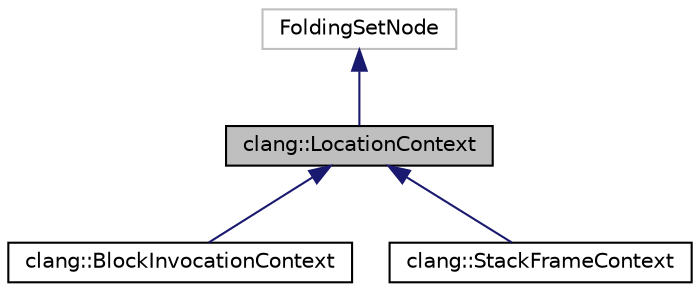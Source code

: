 digraph "clang::LocationContext"
{
 // LATEX_PDF_SIZE
  bgcolor="transparent";
  edge [fontname="Helvetica",fontsize="10",labelfontname="Helvetica",labelfontsize="10"];
  node [fontname="Helvetica",fontsize="10",shape=record];
  Node1 [label="clang::LocationContext",height=0.2,width=0.4,color="black", fillcolor="grey75", style="filled", fontcolor="black",tooltip="It wraps the AnalysisDeclContext to represent both the call stack with the help of StackFrameContext ..."];
  Node2 -> Node1 [dir="back",color="midnightblue",fontsize="10",style="solid",fontname="Helvetica"];
  Node2 [label="FoldingSetNode",height=0.2,width=0.4,color="grey75",tooltip=" "];
  Node1 -> Node3 [dir="back",color="midnightblue",fontsize="10",style="solid",fontname="Helvetica"];
  Node3 [label="clang::BlockInvocationContext",height=0.2,width=0.4,color="black",URL="$classclang_1_1BlockInvocationContext.html",tooltip="It represents a block invocation (based on BlockCall)."];
  Node1 -> Node4 [dir="back",color="midnightblue",fontsize="10",style="solid",fontname="Helvetica"];
  Node4 [label="clang::StackFrameContext",height=0.2,width=0.4,color="black",URL="$classclang_1_1StackFrameContext.html",tooltip="It represents a stack frame of the call stack (based on CallEvent)."];
}
